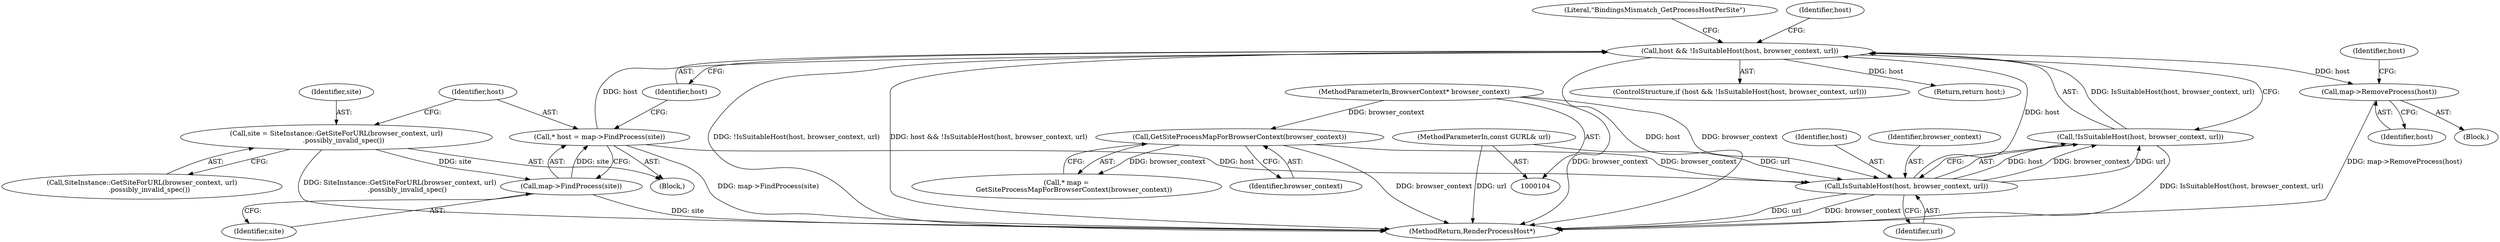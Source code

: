 digraph "0_Chrome_c3efb8738ab59766c88855ad62c812af78490c04@API" {
"1000134" [label="(Call,map->RemoveProcess(host))"];
"1000123" [label="(Call,host && !IsSuitableHost(host, browser_context, url))"];
"1000126" [label="(Call,IsSuitableHost(host, browser_context, url))"];
"1000118" [label="(Call,* host = map->FindProcess(site))"];
"1000120" [label="(Call,map->FindProcess(site))"];
"1000114" [label="(Call,site = SiteInstance::GetSiteForURL(browser_context, url)\n       .possibly_invalid_spec())"];
"1000111" [label="(Call,GetSiteProcessMapForBrowserContext(browser_context))"];
"1000105" [label="(MethodParameterIn,BrowserContext* browser_context)"];
"1000106" [label="(MethodParameterIn,const GURL& url)"];
"1000125" [label="(Call,!IsSuitableHost(host, browser_context, url))"];
"1000123" [label="(Call,host && !IsSuitableHost(host, browser_context, url))"];
"1000127" [label="(Identifier,host)"];
"1000112" [label="(Identifier,browser_context)"];
"1000116" [label="(Call,SiteInstance::GetSiteForURL(browser_context, url)\n       .possibly_invalid_spec())"];
"1000107" [label="(Block,)"];
"1000121" [label="(Identifier,site)"];
"1000129" [label="(Identifier,url)"];
"1000126" [label="(Call,IsSuitableHost(host, browser_context, url))"];
"1000114" [label="(Call,site = SiteInstance::GetSiteForURL(browser_context, url)\n       .possibly_invalid_spec())"];
"1000124" [label="(Identifier,host)"];
"1000125" [label="(Call,!IsSuitableHost(host, browser_context, url))"];
"1000109" [label="(Call,* map =\n       GetSiteProcessMapForBrowserContext(browser_context))"];
"1000105" [label="(MethodParameterIn,BrowserContext* browser_context)"];
"1000137" [label="(Identifier,host)"];
"1000133" [label="(Literal,\"BindingsMismatch_GetProcessHostPerSite\")"];
"1000134" [label="(Call,map->RemoveProcess(host))"];
"1000119" [label="(Identifier,host)"];
"1000115" [label="(Identifier,site)"];
"1000140" [label="(Identifier,host)"];
"1000128" [label="(Identifier,browser_context)"];
"1000135" [label="(Identifier,host)"];
"1000118" [label="(Call,* host = map->FindProcess(site))"];
"1000111" [label="(Call,GetSiteProcessMapForBrowserContext(browser_context))"];
"1000141" [label="(MethodReturn,RenderProcessHost*)"];
"1000120" [label="(Call,map->FindProcess(site))"];
"1000122" [label="(ControlStructure,if (host && !IsSuitableHost(host, browser_context, url)))"];
"1000139" [label="(Return,return host;)"];
"1000106" [label="(MethodParameterIn,const GURL& url)"];
"1000130" [label="(Block,)"];
"1000134" -> "1000130"  [label="AST: "];
"1000134" -> "1000135"  [label="CFG: "];
"1000135" -> "1000134"  [label="AST: "];
"1000137" -> "1000134"  [label="CFG: "];
"1000134" -> "1000141"  [label="DDG: map->RemoveProcess(host)"];
"1000123" -> "1000134"  [label="DDG: host"];
"1000123" -> "1000122"  [label="AST: "];
"1000123" -> "1000124"  [label="CFG: "];
"1000123" -> "1000125"  [label="CFG: "];
"1000124" -> "1000123"  [label="AST: "];
"1000125" -> "1000123"  [label="AST: "];
"1000133" -> "1000123"  [label="CFG: "];
"1000140" -> "1000123"  [label="CFG: "];
"1000123" -> "1000141"  [label="DDG: !IsSuitableHost(host, browser_context, url)"];
"1000123" -> "1000141"  [label="DDG: host && !IsSuitableHost(host, browser_context, url)"];
"1000123" -> "1000141"  [label="DDG: host"];
"1000126" -> "1000123"  [label="DDG: host"];
"1000118" -> "1000123"  [label="DDG: host"];
"1000125" -> "1000123"  [label="DDG: IsSuitableHost(host, browser_context, url)"];
"1000123" -> "1000139"  [label="DDG: host"];
"1000126" -> "1000125"  [label="AST: "];
"1000126" -> "1000129"  [label="CFG: "];
"1000127" -> "1000126"  [label="AST: "];
"1000128" -> "1000126"  [label="AST: "];
"1000129" -> "1000126"  [label="AST: "];
"1000125" -> "1000126"  [label="CFG: "];
"1000126" -> "1000141"  [label="DDG: url"];
"1000126" -> "1000141"  [label="DDG: browser_context"];
"1000126" -> "1000125"  [label="DDG: host"];
"1000126" -> "1000125"  [label="DDG: browser_context"];
"1000126" -> "1000125"  [label="DDG: url"];
"1000118" -> "1000126"  [label="DDG: host"];
"1000111" -> "1000126"  [label="DDG: browser_context"];
"1000105" -> "1000126"  [label="DDG: browser_context"];
"1000106" -> "1000126"  [label="DDG: url"];
"1000118" -> "1000107"  [label="AST: "];
"1000118" -> "1000120"  [label="CFG: "];
"1000119" -> "1000118"  [label="AST: "];
"1000120" -> "1000118"  [label="AST: "];
"1000124" -> "1000118"  [label="CFG: "];
"1000118" -> "1000141"  [label="DDG: map->FindProcess(site)"];
"1000120" -> "1000118"  [label="DDG: site"];
"1000120" -> "1000121"  [label="CFG: "];
"1000121" -> "1000120"  [label="AST: "];
"1000120" -> "1000141"  [label="DDG: site"];
"1000114" -> "1000120"  [label="DDG: site"];
"1000114" -> "1000107"  [label="AST: "];
"1000114" -> "1000116"  [label="CFG: "];
"1000115" -> "1000114"  [label="AST: "];
"1000116" -> "1000114"  [label="AST: "];
"1000119" -> "1000114"  [label="CFG: "];
"1000114" -> "1000141"  [label="DDG: SiteInstance::GetSiteForURL(browser_context, url)\n       .possibly_invalid_spec()"];
"1000111" -> "1000109"  [label="AST: "];
"1000111" -> "1000112"  [label="CFG: "];
"1000112" -> "1000111"  [label="AST: "];
"1000109" -> "1000111"  [label="CFG: "];
"1000111" -> "1000141"  [label="DDG: browser_context"];
"1000111" -> "1000109"  [label="DDG: browser_context"];
"1000105" -> "1000111"  [label="DDG: browser_context"];
"1000105" -> "1000104"  [label="AST: "];
"1000105" -> "1000141"  [label="DDG: browser_context"];
"1000106" -> "1000104"  [label="AST: "];
"1000106" -> "1000141"  [label="DDG: url"];
"1000125" -> "1000141"  [label="DDG: IsSuitableHost(host, browser_context, url)"];
}
